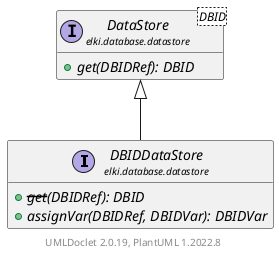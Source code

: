 @startuml
    remove .*\.(Instance|Par|Parameterizer|Factory)$
    set namespaceSeparator none
    hide empty fields
    hide empty methods

    interface "<size:14>DBIDDataStore\n<size:10>elki.database.datastore" as elki.database.datastore.DBIDDataStore [[DBIDDataStore.html]] {
        {abstract} +--get--(DBIDRef): DBID
        {abstract} +assignVar(DBIDRef, DBIDVar): DBIDVar
    }

    interface "<size:14>DataStore\n<size:10>elki.database.datastore" as elki.database.datastore.DataStore<DBID> [[DataStore.html]] {
        {abstract} +get(DBIDRef): DBID
    }

    elki.database.datastore.DataStore <|-- elki.database.datastore.DBIDDataStore

    center footer UMLDoclet 2.0.19, PlantUML 1.2022.8
@enduml

